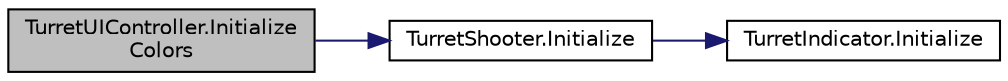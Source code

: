 digraph "TurretUIController.InitializeColors"
{
 // INTERACTIVE_SVG=YES
 // LATEX_PDF_SIZE
  bgcolor="transparent";
  edge [fontname="Helvetica",fontsize="10",labelfontname="Helvetica",labelfontsize="10"];
  node [fontname="Helvetica",fontsize="10",shape=record];
  rankdir="LR";
  Node1 [label="TurretUIController.Initialize\lColors",height=0.2,width=0.4,color="black", fillcolor="grey75", style="filled", fontcolor="black",tooltip=" "];
  Node1 -> Node2 [color="midnightblue",fontsize="10",style="solid",fontname="Helvetica"];
  Node2 [label="TurretShooter.Initialize",height=0.2,width=0.4,color="black",URL="$class_turret_shooter.html#a320c5a07618bf6eeed732ca91129c251",tooltip="This method initializes the turret script."];
  Node2 -> Node3 [color="midnightblue",fontsize="10",style="solid",fontname="Helvetica"];
  Node3 [label="TurretIndicator.Initialize",height=0.2,width=0.4,color="black",URL="$class_turret_indicator.html#a19e8f71242fb5ed02d3ccc6e66b46680",tooltip=" "];
}
